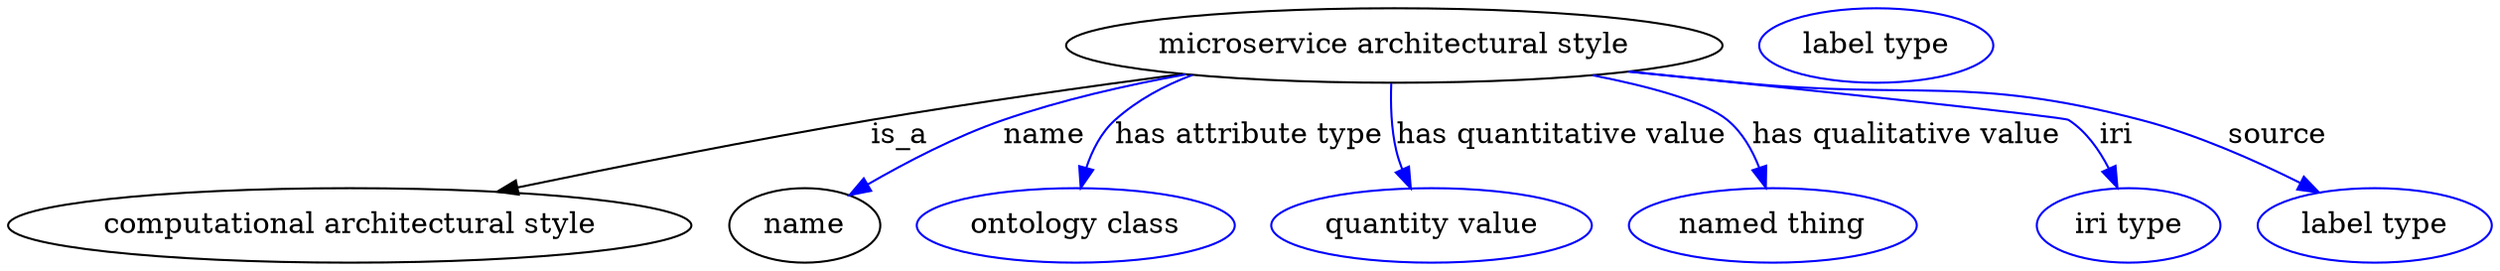 digraph {
	graph [bb="0,0,1199.6,123"];
	node [label="\N"];
	"microservice architectural style"	[height=0.5,
		label="microservice architectural style",
		pos="669.09,105",
		width=4.4052];
	"computational architectural style"	[height=0.5,
		pos="165.09,18",
		width=4.5857];
	"microservice architectural style" -> "computational architectural style"	[label=is_a,
		lp="430.09,61.5",
		pos="e,236.01,34.294 566.7,91.237 520.58,85.127 465.49,77.331 416.09,69 359.01,59.375 295.02,46.598 245.94,36.369"];
	name	[height=0.5,
		pos="384.09,18",
		width=1.011];
	"microservice architectural style" -> name	[color=blue,
		label=name,
		lp="500.09,61.5",
		pos="e,405.75,32.671 568.09,91.006 539.21,85.766 508.01,78.616 480.09,69 457.13,61.096 432.9,48.438 414.53,37.836",
		style=solid];
	"has attribute type"	[color=blue,
		height=0.5,
		label="ontology class",
		pos="515.09,18",
		width=2.1304];
	"microservice architectural style" -> "has attribute type"	[color=blue,
		label="has attribute type",
		lp="599.09,61.5",
		pos="e,517.5,36.104 571.54,90.787 557.85,85.65 544.81,78.614 534.09,69 527.33,62.942 522.96,54.221 520.14,45.753",
		style=solid];
	"has quantitative value"	[color=blue,
		height=0.5,
		label="quantity value",
		pos="687.09,18",
		width=2.1484];
	"microservice architectural style" -> "has quantitative value"	[color=blue,
		label="has quantitative value",
		lp="750.09,61.5",
		pos="e,677.06,35.892 667.62,86.643 667.24,76.915 667.53,64.636 670.09,54 670.78,51.106 671.74,48.171 672.85,45.296",
		style=solid];
	"has qualitative value"	[color=blue,
		height=0.5,
		label="named thing",
		pos="852.09,18",
		width=1.9318];
	"microservice architectural style" -> "has qualitative value"	[color=blue,
		label="has qualitative value",
		lp="916.59,61.5",
		pos="e,848.7,36.279 764.97,90.596 793.1,85.077 819.23,77.869 830.09,69 837.26,63.134 842.17,54.457 845.49,45.972",
		style=solid];
	iri	[color=blue,
		height=0.5,
		label="iri type",
		pos="1024.1,18",
		width=1.2277];
	"microservice architectural style" -> iri	[color=blue,
		label=iri,
		lp="1018.1,61.5",
		pos="e,1018.7,36.268 782.92,92.376 876.04,82.775 992.8,70.487 995.09,69 1003.6,63.46 1009.9,54.471 1014.5,45.631",
		style=solid];
	source	[color=blue,
		height=0.5,
		label="label type",
		pos="1143.1,18",
		width=1.5707];
	"microservice architectural style" -> source	[color=blue,
		label=source,
		lp="1096.1,61.5",
		pos="e,1116.1,33.92 782.26,92.341 800.26,90.526 818.68,88.693 836.09,87 922.27,78.615 946.28,90.805 1030.1,69 1056.9,62.036 1085.3,49.405 \
1107,38.582",
		style=solid];
	attribute_name	[color=blue,
		height=0.5,
		label="label type",
		pos="902.09,105",
		width=1.5707];
}
